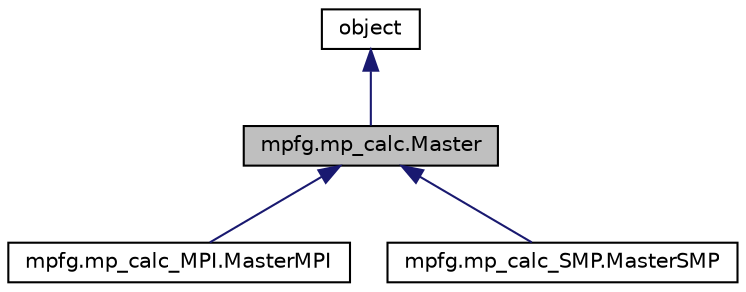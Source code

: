 digraph G
{
  edge [fontname="Helvetica",fontsize="10",labelfontname="Helvetica",labelfontsize="10"];
  node [fontname="Helvetica",fontsize="10",shape=record];
  Node1 [label="mpfg.mp_calc.Master",height=0.2,width=0.4,color="black", fillcolor="grey75", style="filled" fontcolor="black"];
  Node2 -> Node1 [dir=back,color="midnightblue",fontsize="10",style="solid",fontname="Helvetica"];
  Node2 [label="object",height=0.2,width=0.4,color="black", fillcolor="white", style="filled",URL="$classobject.html"];
  Node1 -> Node3 [dir=back,color="midnightblue",fontsize="10",style="solid",fontname="Helvetica"];
  Node3 [label="mpfg.mp_calc_MPI.MasterMPI",height=0.2,width=0.4,color="black", fillcolor="white", style="filled",URL="$classmpfg_1_1mp__calc__MPI_1_1MasterMPI.html",tooltip="Master calculator for MPI: distribute jobs to workers and collect/process their results."];
  Node1 -> Node4 [dir=back,color="midnightblue",fontsize="10",style="solid",fontname="Helvetica"];
  Node4 [label="mpfg.mp_calc_SMP.MasterSMP",height=0.2,width=0.4,color="black", fillcolor="white", style="filled",URL="$classmpfg_1_1mp__calc__SMP_1_1MasterSMP.html",tooltip="Master calculator for SMP: distribute jobs to workers and collect/process their results."];
}
